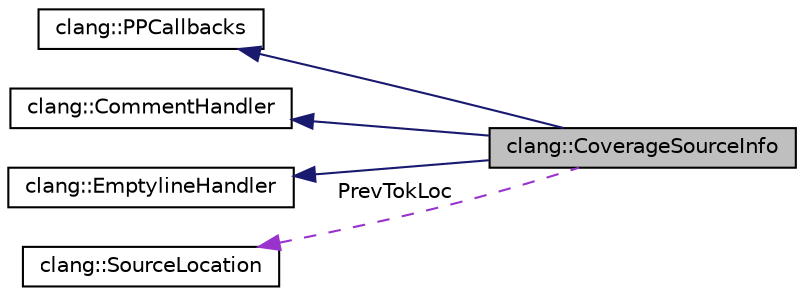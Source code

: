 digraph "clang::CoverageSourceInfo"
{
 // LATEX_PDF_SIZE
  bgcolor="transparent";
  edge [fontname="Helvetica",fontsize="10",labelfontname="Helvetica",labelfontsize="10"];
  node [fontname="Helvetica",fontsize="10",shape=record];
  rankdir="LR";
  Node1 [label="clang::CoverageSourceInfo",height=0.2,width=0.4,color="black", fillcolor="grey75", style="filled", fontcolor="black",tooltip="Stores additional source code information like skipped ranges which is required by the coverage mappi..."];
  Node2 -> Node1 [dir="back",color="midnightblue",fontsize="10",style="solid",fontname="Helvetica"];
  Node2 [label="clang::PPCallbacks",height=0.2,width=0.4,color="black",URL="$classclang_1_1PPCallbacks.html",tooltip="This interface provides a way to observe the actions of the preprocessor as it does its thing."];
  Node3 -> Node1 [dir="back",color="midnightblue",fontsize="10",style="solid",fontname="Helvetica"];
  Node3 [label="clang::CommentHandler",height=0.2,width=0.4,color="black",URL="$classclang_1_1CommentHandler.html",tooltip="Abstract base class that describes a handler that will receive source ranges for each of the comments..."];
  Node4 -> Node1 [dir="back",color="midnightblue",fontsize="10",style="solid",fontname="Helvetica"];
  Node4 [label="clang::EmptylineHandler",height=0.2,width=0.4,color="black",URL="$classclang_1_1EmptylineHandler.html",tooltip="Abstract base class that describes a handler that will receive source ranges for empty lines encounte..."];
  Node5 -> Node1 [dir="back",color="darkorchid3",fontsize="10",style="dashed",label=" PrevTokLoc" ,fontname="Helvetica"];
  Node5 [label="clang::SourceLocation",height=0.2,width=0.4,color="black",URL="$classclang_1_1SourceLocation.html",tooltip="Encodes a location in the source."];
}
